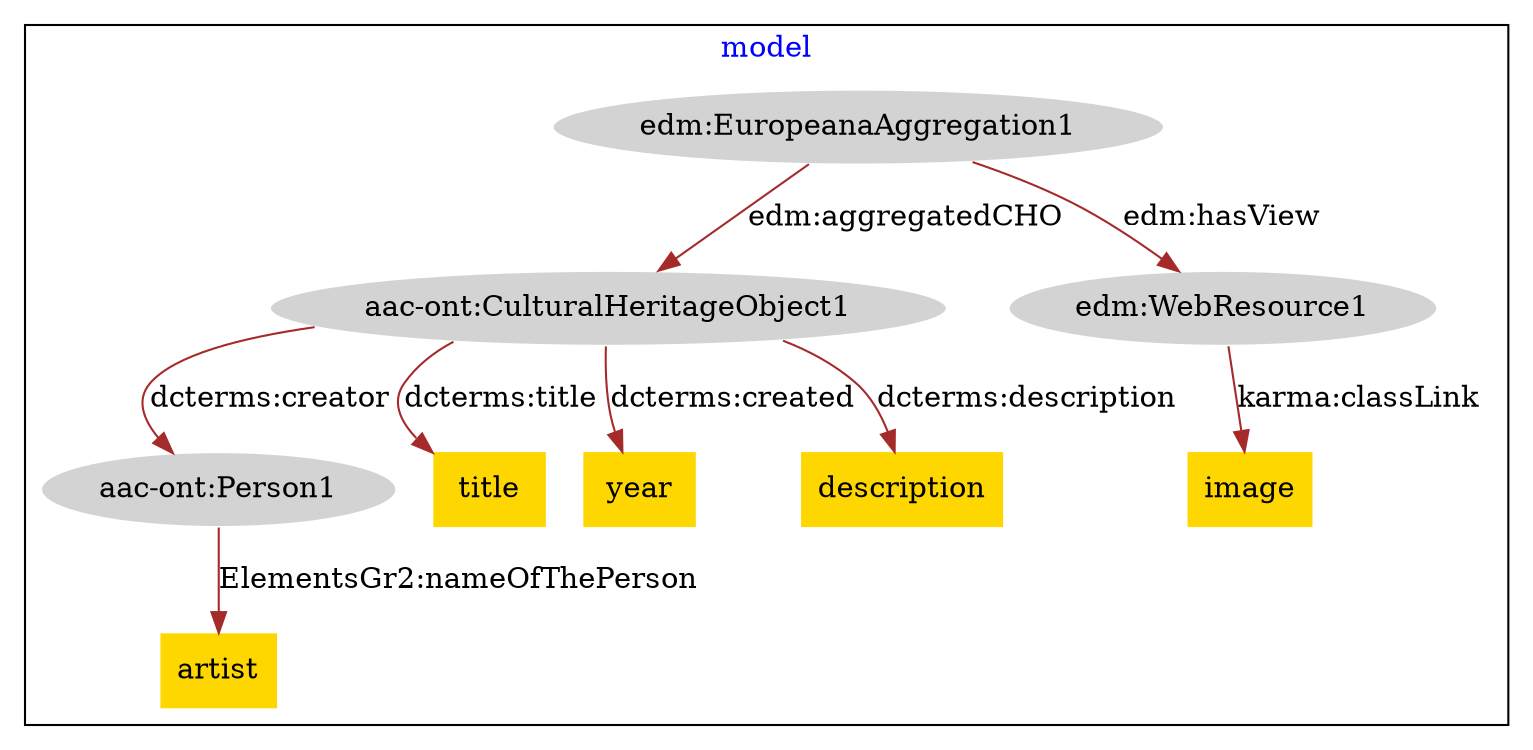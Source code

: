 digraph n0 {
fontcolor="blue"
remincross="true"
subgraph cluster {
label="model"
"aac-ont:Person1"[style="filled",color="white",fillcolor="lightgray",label="aac-ont:Person1"];
"artist"[shape="plaintext",style="filled",fillcolor="gold",label="artist"];
"aac-ont:CulturalHeritageObject1"[style="filled",color="white",fillcolor="lightgray",label="aac-ont:CulturalHeritageObject1"];
"title"[shape="plaintext",style="filled",fillcolor="gold",label="title"];
"year"[shape="plaintext",style="filled",fillcolor="gold",label="year"];
"description"[shape="plaintext",style="filled",fillcolor="gold",label="description"];
"edm:WebResource1"[style="filled",color="white",fillcolor="lightgray",label="edm:WebResource1"];
"image"[shape="plaintext",style="filled",fillcolor="gold",label="image"];
"edm:EuropeanaAggregation1"[style="filled",color="white",fillcolor="lightgray",label="edm:EuropeanaAggregation1"];
}
"aac-ont:Person1" -> "artist"[color="brown",fontcolor="black",label="ElementsGr2:nameOfThePerson"];
"aac-ont:CulturalHeritageObject1" -> "title"[color="brown",fontcolor="black",label="dcterms:title"];
"aac-ont:CulturalHeritageObject1" -> "year"[color="brown",fontcolor="black",label="dcterms:created"];
"aac-ont:CulturalHeritageObject1" -> "description"[color="brown",fontcolor="black",label="dcterms:description"];
"edm:WebResource1" -> "image"[color="brown",fontcolor="black",label="karma:classLink"];
"edm:EuropeanaAggregation1" -> "aac-ont:CulturalHeritageObject1"[color="brown",fontcolor="black",label="edm:aggregatedCHO"];
"edm:EuropeanaAggregation1" -> "edm:WebResource1"[color="brown",fontcolor="black",label="edm:hasView"];
"aac-ont:CulturalHeritageObject1" -> "aac-ont:Person1"[color="brown",fontcolor="black",label="dcterms:creator"];
}
